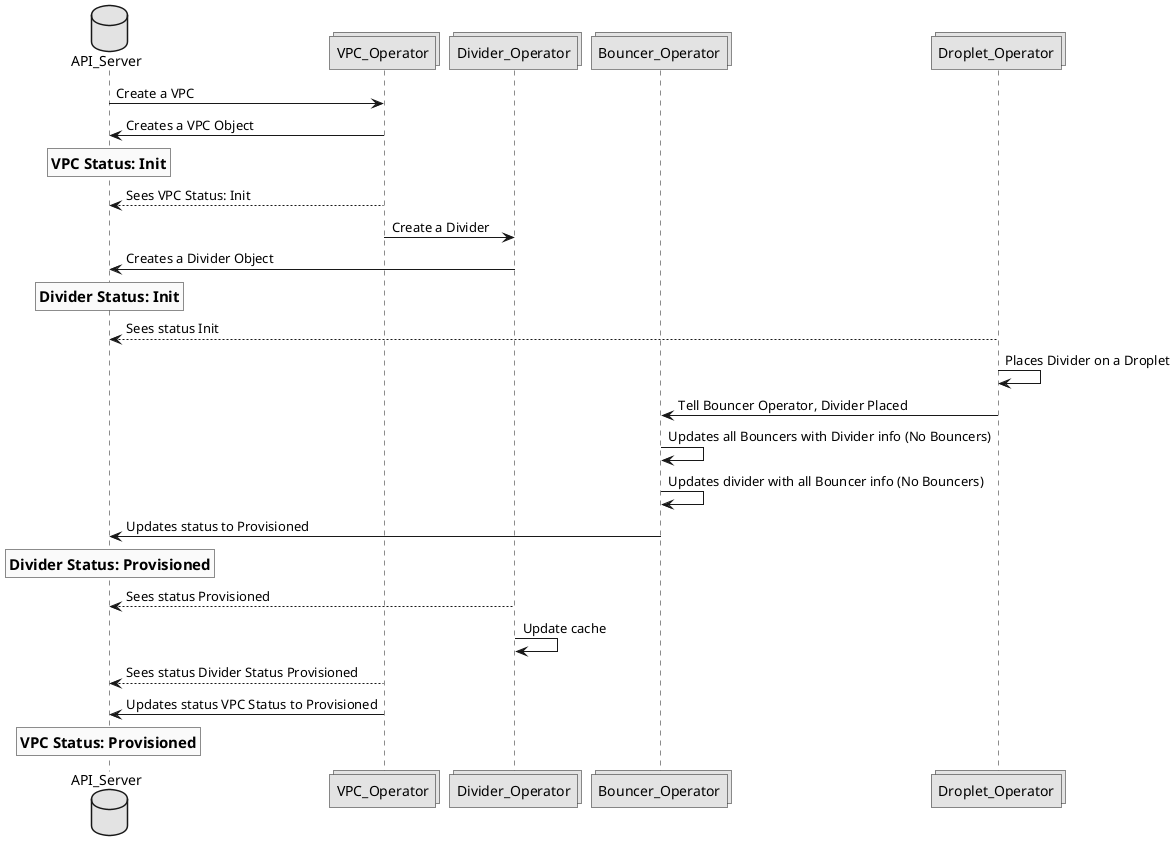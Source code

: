 @startuml

skinparam monochrome true

database API_Server
collections VPC_Operator
collections Divider_Operator
collections Bouncer_Operator
collections Droplet_Operator

API_Server -> VPC_Operator : Create a VPC
VPC_Operator -> API_Server: Creates a VPC Object
rnote over API_Server: ==VPC Status: Init
VPC_Operator --> API_Server: Sees VPC Status: Init
VPC_Operator -> Divider_Operator: Create a Divider
Divider_Operator -> API_Server: Creates a Divider Object
rnote over API_Server: ==Divider Status: Init

Droplet_Operator --> API_Server: Sees status Init
Droplet_Operator -> Droplet_Operator: Places Divider on a Droplet
Droplet_Operator -> Bouncer_Operator: Tell Bouncer Operator, Divider Placed

Bouncer_Operator -> Bouncer_Operator: Updates all Bouncers with Divider info (No Bouncers)
Bouncer_Operator -> Bouncer_Operator: Updates divider with all Bouncer info (No Bouncers)
Bouncer_Operator -> API_Server: Updates status to Provisioned
rnote over API_Server: ==Divider Status: Provisioned
Divider_Operator --> API_Server: Sees status Provisioned
Divider_Operator -> Divider_Operator: Update cache
VPC_Operator --> API_Server : Sees status Divider Status Provisioned
VPC_Operator -> API_Server : Updates status VPC Status to Provisioned
rnote over API_Server: ==VPC Status: Provisioned

@enduml
